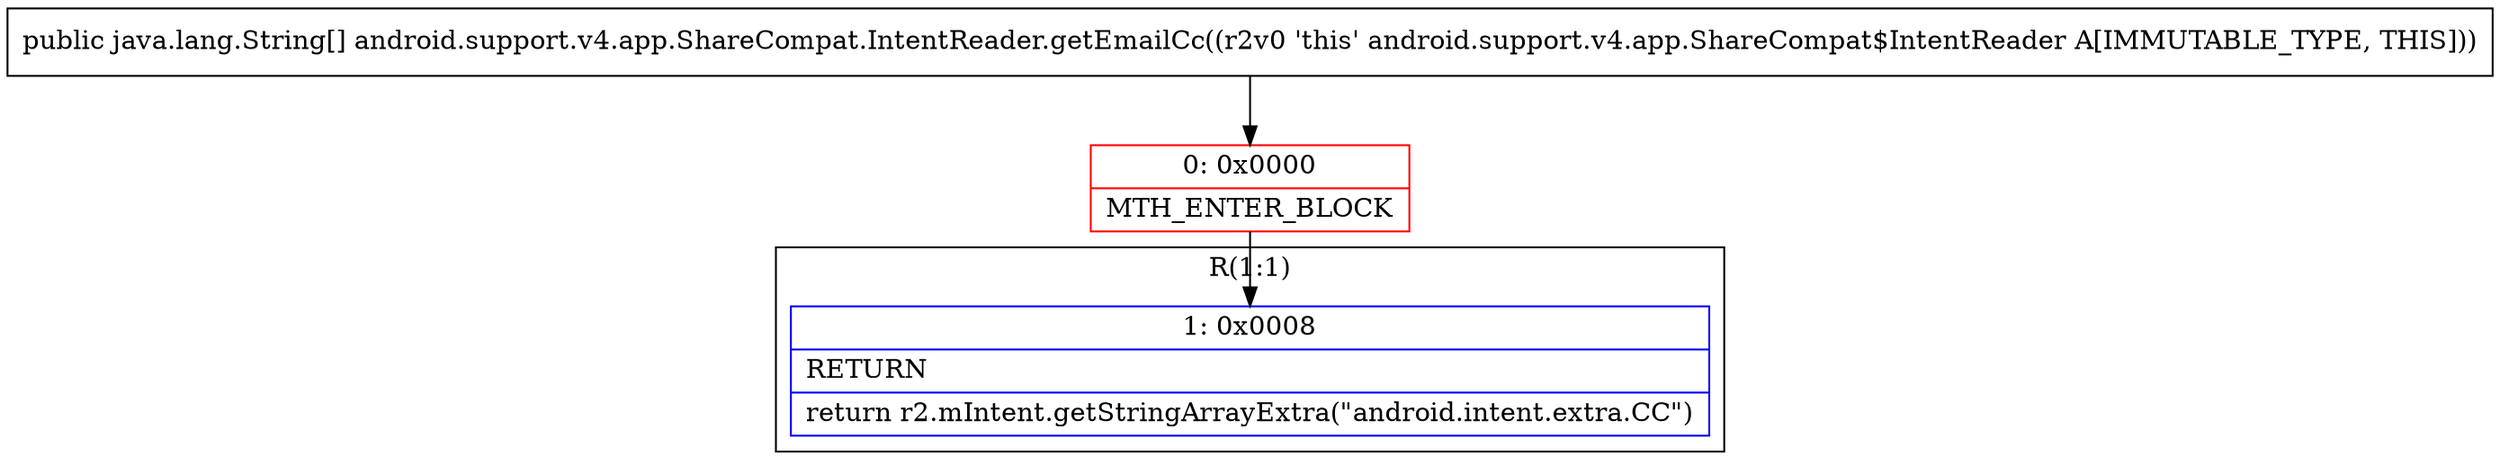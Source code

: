 digraph "CFG forandroid.support.v4.app.ShareCompat.IntentReader.getEmailCc()[Ljava\/lang\/String;" {
subgraph cluster_Region_51665640 {
label = "R(1:1)";
node [shape=record,color=blue];
Node_1 [shape=record,label="{1\:\ 0x0008|RETURN\l|return r2.mIntent.getStringArrayExtra(\"android.intent.extra.CC\")\l}"];
}
Node_0 [shape=record,color=red,label="{0\:\ 0x0000|MTH_ENTER_BLOCK\l}"];
MethodNode[shape=record,label="{public java.lang.String[] android.support.v4.app.ShareCompat.IntentReader.getEmailCc((r2v0 'this' android.support.v4.app.ShareCompat$IntentReader A[IMMUTABLE_TYPE, THIS])) }"];
MethodNode -> Node_0;
Node_0 -> Node_1;
}

